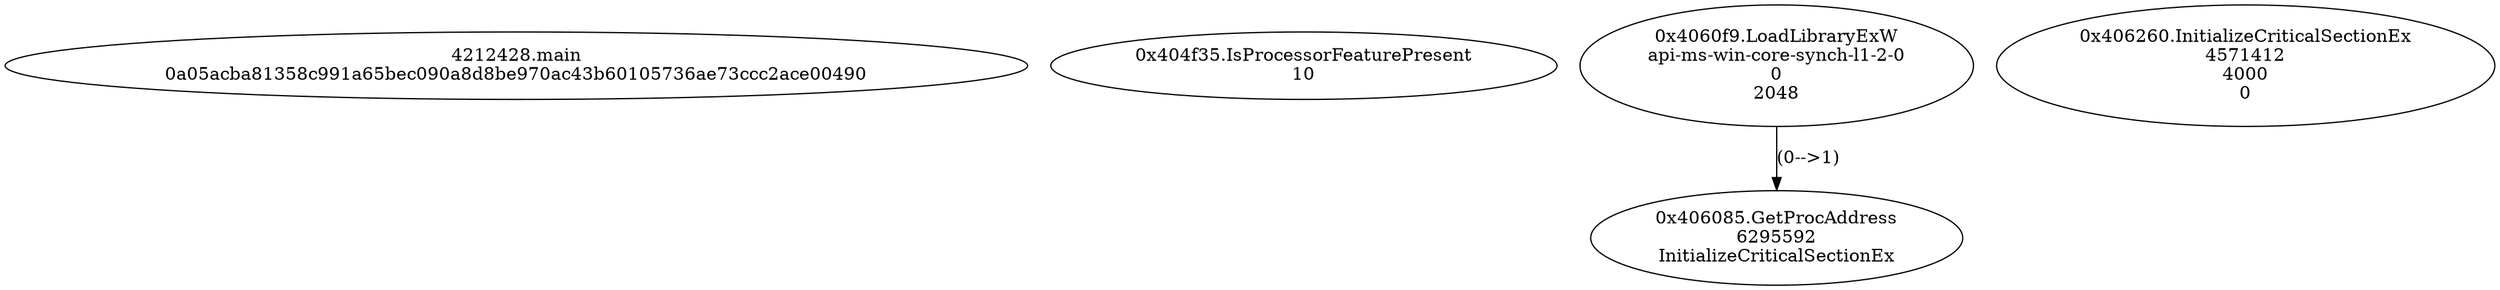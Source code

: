 // Global SCDG with merge call
digraph {
	0 [label="4212428.main
0a05acba81358c991a65bec090a8d8be970ac43b60105736ae73ccc2ace00490"]
	1 [label="0x404f35.IsProcessorFeaturePresent
10"]
	2 [label="0x4060f9.LoadLibraryExW
api-ms-win-core-synch-l1-2-0
0
2048"]
	3 [label="0x406085.GetProcAddress
6295592
InitializeCriticalSectionEx"]
	2 -> 3 [label="(0-->1)"]
	4 [label="0x406260.InitializeCriticalSectionEx
4571412
4000
0"]
}
